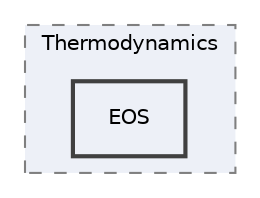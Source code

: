 digraph "Reaktoro/Thermodynamics/EOS"
{
 // INTERACTIVE_SVG=YES
 // LATEX_PDF_SIZE
  edge [fontname="Helvetica",fontsize="10",labelfontname="Helvetica",labelfontsize="10"];
  node [fontname="Helvetica",fontsize="10",shape=record];
  compound=true
  subgraph clusterdir_7296c0b39377ecc378f507aad6499fa1 {
    graph [ bgcolor="#edf0f7", pencolor="grey50", style="filled,dashed,", label="Thermodynamics", fontname="Helvetica", fontsize="10", URL="dir_7296c0b39377ecc378f507aad6499fa1.html"]
  dir_7479183513595784a31df51b16faf914 [shape=box, label="EOS", style="filled,bold,", fillcolor="#edf0f7", color="grey25", URL="dir_7479183513595784a31df51b16faf914.html"];
  }
}
